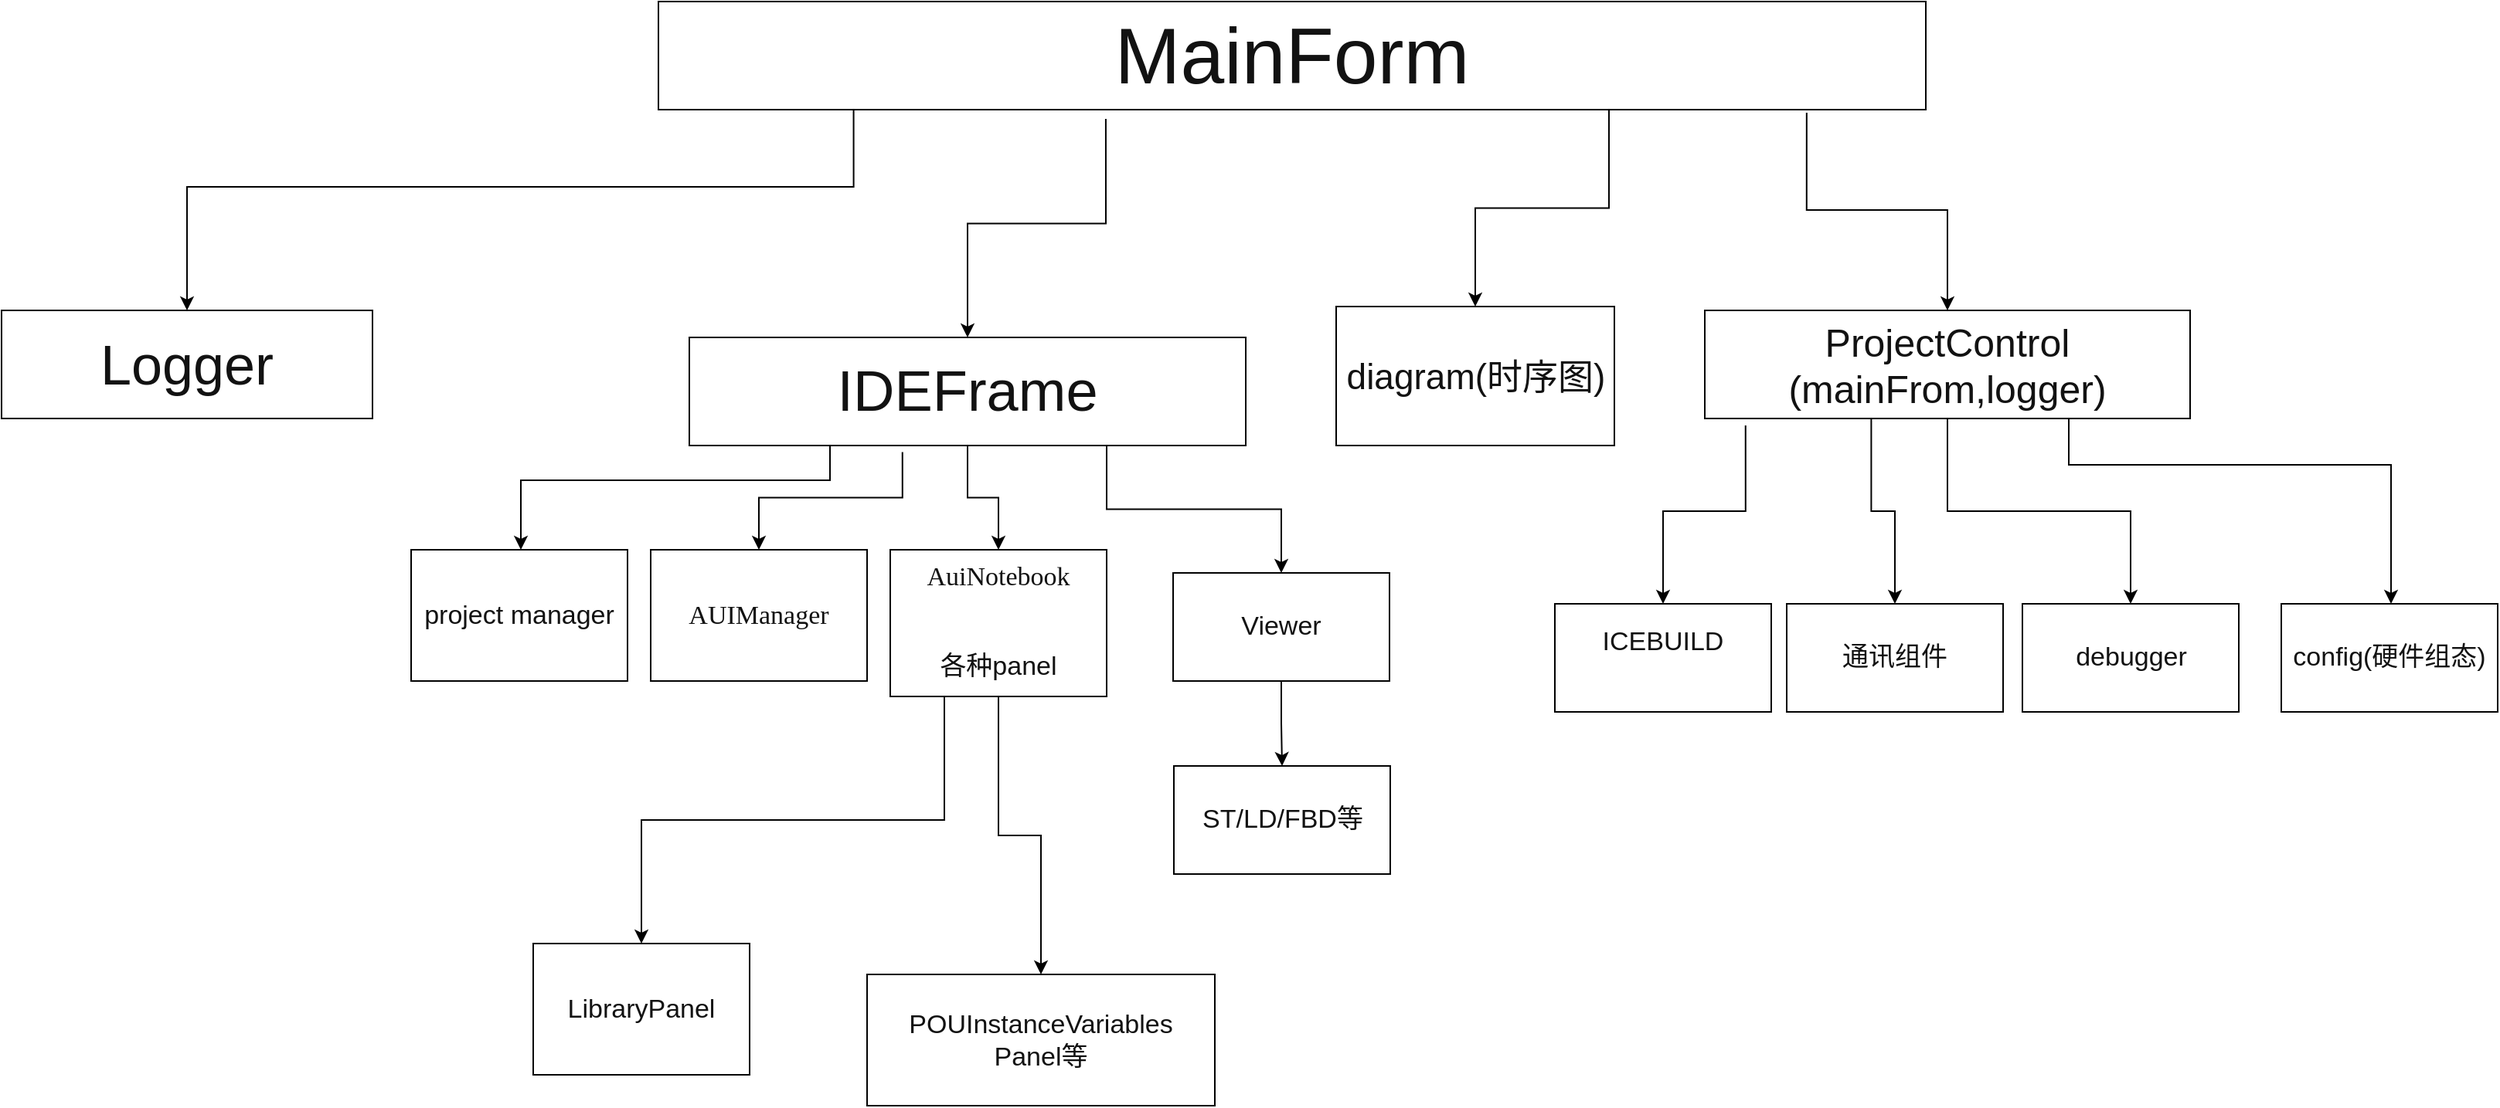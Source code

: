 <mxfile version="12.3.1" type="github" pages="1">
  <diagram id="YTI-wykyhFXnW_U7o8Pz" name="Page-1">
    <mxGraphModel dx="2747" dy="1070" grid="1" gridSize="10" guides="1" tooltips="1" connect="1" arrows="1" fold="1" page="1" pageScale="1" pageWidth="827" pageHeight="1169" math="0" shadow="0">
      <root>
        <mxCell id="0"/>
        <mxCell id="1" parent="0"/>
        <mxCell id="JWwVjYSpnplKkP4Ghm3m-4" value="" style="edgeStyle=orthogonalEdgeStyle;rounded=0;orthogonalLoop=1;jettySize=auto;html=1;fontColor=#121212;exitX=0.353;exitY=1.086;exitDx=0;exitDy=0;exitPerimeter=0;" edge="1" parent="1" source="JWwVjYSpnplKkP4Ghm3m-2" target="JWwVjYSpnplKkP4Ghm3m-3">
          <mxGeometry relative="1" as="geometry"/>
        </mxCell>
        <mxCell id="JWwVjYSpnplKkP4Ghm3m-29" value="" style="edgeStyle=orthogonalEdgeStyle;rounded=0;orthogonalLoop=1;jettySize=auto;html=1;fontColor=#121212;exitX=0.75;exitY=1;exitDx=0;exitDy=0;" edge="1" parent="1" source="JWwVjYSpnplKkP4Ghm3m-2" target="JWwVjYSpnplKkP4Ghm3m-28">
          <mxGeometry relative="1" as="geometry"/>
        </mxCell>
        <mxCell id="JWwVjYSpnplKkP4Ghm3m-2" value="&lt;font style=&quot;font-size: 51px&quot;&gt;MainForm&lt;/font&gt;" style="rounded=0;whiteSpace=wrap;html=1;strokeColor=#000000;fontColor=#121212;fontSize=17;" vertex="1" parent="1">
          <mxGeometry x="10" y="60" width="820" height="70" as="geometry"/>
        </mxCell>
        <mxCell id="JWwVjYSpnplKkP4Ghm3m-28" value="diagram(时序图)" style="rounded=0;whiteSpace=wrap;html=1;strokeColor=#000000;fontColor=#121212;fontSize=23;" vertex="1" parent="1">
          <mxGeometry x="448.5" y="257.5" width="180" height="90" as="geometry"/>
        </mxCell>
        <mxCell id="JWwVjYSpnplKkP4Ghm3m-6" value="" style="edgeStyle=orthogonalEdgeStyle;rounded=0;orthogonalLoop=1;jettySize=auto;html=1;fontColor=#121212;exitX=0.383;exitY=1.06;exitDx=0;exitDy=0;exitPerimeter=0;" edge="1" parent="1" source="JWwVjYSpnplKkP4Ghm3m-3" target="JWwVjYSpnplKkP4Ghm3m-5">
          <mxGeometry relative="1" as="geometry"/>
        </mxCell>
        <mxCell id="JWwVjYSpnplKkP4Ghm3m-8" value="" style="edgeStyle=orthogonalEdgeStyle;rounded=0;orthogonalLoop=1;jettySize=auto;html=1;fontColor=#121212;" edge="1" parent="1" source="JWwVjYSpnplKkP4Ghm3m-3" target="JWwVjYSpnplKkP4Ghm3m-7">
          <mxGeometry relative="1" as="geometry"/>
        </mxCell>
        <mxCell id="JWwVjYSpnplKkP4Ghm3m-12" value="" style="edgeStyle=orthogonalEdgeStyle;rounded=0;orthogonalLoop=1;jettySize=auto;html=1;fontColor=#121212;exitX=0.906;exitY=1.029;exitDx=0;exitDy=0;exitPerimeter=0;" edge="1" parent="1" source="JWwVjYSpnplKkP4Ghm3m-2" target="JWwVjYSpnplKkP4Ghm3m-11">
          <mxGeometry relative="1" as="geometry"/>
        </mxCell>
        <mxCell id="JWwVjYSpnplKkP4Ghm3m-14" value="" style="edgeStyle=orthogonalEdgeStyle;rounded=0;orthogonalLoop=1;jettySize=auto;html=1;fontColor=#121212;exitX=0.154;exitY=1.004;exitDx=0;exitDy=0;exitPerimeter=0;entryX=0.5;entryY=0;entryDx=0;entryDy=0;" edge="1" parent="1" source="JWwVjYSpnplKkP4Ghm3m-2" target="JWwVjYSpnplKkP4Ghm3m-13">
          <mxGeometry relative="1" as="geometry">
            <mxPoint x="100" y="200" as="sourcePoint"/>
            <Array as="points">
              <mxPoint x="137" y="180"/>
              <mxPoint x="-295" y="180"/>
            </Array>
          </mxGeometry>
        </mxCell>
        <mxCell id="JWwVjYSpnplKkP4Ghm3m-23" value="" style="edgeStyle=orthogonalEdgeStyle;rounded=0;orthogonalLoop=1;jettySize=auto;html=1;fontColor=#121212;exitX=0.75;exitY=1;exitDx=0;exitDy=0;" edge="1" parent="1" source="JWwVjYSpnplKkP4Ghm3m-3" target="JWwVjYSpnplKkP4Ghm3m-22">
          <mxGeometry relative="1" as="geometry"/>
        </mxCell>
        <mxCell id="JWwVjYSpnplKkP4Ghm3m-34" value="" style="edgeStyle=orthogonalEdgeStyle;rounded=0;orthogonalLoop=1;jettySize=auto;html=1;fontColor=#121212;exitX=0.25;exitY=1;exitDx=0;exitDy=0;" edge="1" parent="1" source="JWwVjYSpnplKkP4Ghm3m-3" target="JWwVjYSpnplKkP4Ghm3m-33">
          <mxGeometry relative="1" as="geometry">
            <mxPoint x="70" y="350" as="sourcePoint"/>
            <Array as="points">
              <mxPoint x="121" y="370"/>
              <mxPoint x="-79" y="370"/>
            </Array>
          </mxGeometry>
        </mxCell>
        <mxCell id="JWwVjYSpnplKkP4Ghm3m-3" value="&lt;div style=&quot;font-size: 37px;&quot;&gt;IDEFrame&lt;/div&gt;" style="rounded=0;whiteSpace=wrap;html=1;strokeColor=#000000;fontColor=#121212;fontSize=37;" vertex="1" parent="1">
          <mxGeometry x="30" y="277.5" width="360" height="70" as="geometry"/>
        </mxCell>
        <mxCell id="JWwVjYSpnplKkP4Ghm3m-33" value="project manager" style="rounded=0;whiteSpace=wrap;html=1;strokeColor=#000000;fontColor=#121212;fontSize=17;" vertex="1" parent="1">
          <mxGeometry x="-150" y="415" width="140" height="85" as="geometry"/>
        </mxCell>
        <mxCell id="JWwVjYSpnplKkP4Ghm3m-25" value="" style="edgeStyle=orthogonalEdgeStyle;rounded=0;orthogonalLoop=1;jettySize=auto;html=1;fontColor=#121212;" edge="1" parent="1" source="JWwVjYSpnplKkP4Ghm3m-22" target="JWwVjYSpnplKkP4Ghm3m-24">
          <mxGeometry relative="1" as="geometry"/>
        </mxCell>
        <mxCell id="JWwVjYSpnplKkP4Ghm3m-22" value="&lt;div style=&quot;font-size: 17px;&quot;&gt;Viewer&lt;/div&gt;" style="rounded=0;whiteSpace=wrap;html=1;strokeColor=#000000;fontColor=#121212;fontSize=17;" vertex="1" parent="1">
          <mxGeometry x="343" y="430" width="140" height="70" as="geometry"/>
        </mxCell>
        <mxCell id="JWwVjYSpnplKkP4Ghm3m-24" value="ST/LD/FBD等" style="rounded=0;whiteSpace=wrap;html=1;strokeColor=#000000;fontColor=#121212;fontSize=17;" vertex="1" parent="1">
          <mxGeometry x="343.5" y="555" width="140" height="70" as="geometry"/>
        </mxCell>
        <mxCell id="JWwVjYSpnplKkP4Ghm3m-13" value="&lt;div style=&quot;font-size: 36px;&quot;&gt;Logger&lt;/div&gt;" style="rounded=0;whiteSpace=wrap;html=1;strokeColor=#000000;fontColor=#121212;fontSize=36;" vertex="1" parent="1">
          <mxGeometry x="-415" y="260" width="240" height="70" as="geometry"/>
        </mxCell>
        <mxCell id="JWwVjYSpnplKkP4Ghm3m-16" value="" style="edgeStyle=orthogonalEdgeStyle;rounded=0;orthogonalLoop=1;jettySize=auto;html=1;fontColor=#121212;exitX=0.084;exitY=1.065;exitDx=0;exitDy=0;exitPerimeter=0;" edge="1" parent="1" source="JWwVjYSpnplKkP4Ghm3m-11" target="JWwVjYSpnplKkP4Ghm3m-15">
          <mxGeometry relative="1" as="geometry"/>
        </mxCell>
        <mxCell id="JWwVjYSpnplKkP4Ghm3m-18" value="" style="edgeStyle=orthogonalEdgeStyle;rounded=0;orthogonalLoop=1;jettySize=auto;html=1;fontColor=#121212;exitX=0.343;exitY=1.004;exitDx=0;exitDy=0;exitPerimeter=0;" edge="1" parent="1" source="JWwVjYSpnplKkP4Ghm3m-11" target="JWwVjYSpnplKkP4Ghm3m-17">
          <mxGeometry relative="1" as="geometry"/>
        </mxCell>
        <mxCell id="JWwVjYSpnplKkP4Ghm3m-20" value="" style="edgeStyle=orthogonalEdgeStyle;rounded=0;orthogonalLoop=1;jettySize=auto;html=1;fontColor=#121212;exitX=0.75;exitY=1;exitDx=0;exitDy=0;" edge="1" parent="1" source="JWwVjYSpnplKkP4Ghm3m-11" target="JWwVjYSpnplKkP4Ghm3m-19">
          <mxGeometry relative="1" as="geometry">
            <mxPoint x="1000" y="360" as="sourcePoint"/>
            <Array as="points">
              <mxPoint x="922" y="360"/>
              <mxPoint x="1131" y="360"/>
            </Array>
          </mxGeometry>
        </mxCell>
        <mxCell id="JWwVjYSpnplKkP4Ghm3m-32" value="" style="edgeStyle=orthogonalEdgeStyle;rounded=0;orthogonalLoop=1;jettySize=auto;html=1;fontColor=#121212;exitX=0.5;exitY=1;exitDx=0;exitDy=0;" edge="1" parent="1" source="JWwVjYSpnplKkP4Ghm3m-11" target="JWwVjYSpnplKkP4Ghm3m-31">
          <mxGeometry relative="1" as="geometry"/>
        </mxCell>
        <mxCell id="JWwVjYSpnplKkP4Ghm3m-11" value="&lt;div style=&quot;font-size: 25px;&quot;&gt;ProjectControl&lt;/div&gt;&lt;div style=&quot;font-size: 25px;&quot;&gt;(mainFrom,logger)&lt;/div&gt;" style="rounded=0;whiteSpace=wrap;html=1;strokeColor=#000000;fontColor=#121212;fontSize=25;" vertex="1" parent="1">
          <mxGeometry x="687" y="260" width="314" height="70" as="geometry"/>
        </mxCell>
        <mxCell id="JWwVjYSpnplKkP4Ghm3m-31" value="debugger" style="rounded=0;whiteSpace=wrap;html=1;strokeColor=#000000;fontColor=#121212;fontSize=17;" vertex="1" parent="1">
          <mxGeometry x="892.5" y="450" width="140" height="70" as="geometry"/>
        </mxCell>
        <mxCell id="JWwVjYSpnplKkP4Ghm3m-19" value="config(硬件组态)" style="rounded=0;whiteSpace=wrap;html=1;strokeColor=#000000;fontColor=#121212;fontSize=17;" vertex="1" parent="1">
          <mxGeometry x="1060" y="450" width="140" height="70" as="geometry"/>
        </mxCell>
        <mxCell id="JWwVjYSpnplKkP4Ghm3m-17" value="通讯组件" style="rounded=0;whiteSpace=wrap;html=1;strokeColor=#000000;fontColor=#121212;fontSize=17;" vertex="1" parent="1">
          <mxGeometry x="740" y="450" width="140" height="70" as="geometry"/>
        </mxCell>
        <mxCell id="JWwVjYSpnplKkP4Ghm3m-15" value="&lt;div style=&quot;font-size: 17px;&quot;&gt;ICEBUILD&lt;/div&gt;&lt;div style=&quot;font-size: 17px;&quot;&gt;&lt;br style=&quot;font-size: 17px;&quot;&gt;&lt;/div&gt;" style="rounded=0;whiteSpace=wrap;html=1;strokeColor=#000000;fontColor=#121212;fontSize=17;" vertex="1" parent="1">
          <mxGeometry x="590" y="450" width="140" height="70" as="geometry"/>
        </mxCell>
        <mxCell id="JWwVjYSpnplKkP4Ghm3m-50" style="edgeStyle=orthogonalEdgeStyle;rounded=0;orthogonalLoop=1;jettySize=auto;html=1;exitX=0.25;exitY=1;exitDx=0;exitDy=0;entryX=0.5;entryY=0;entryDx=0;entryDy=0;fontSize=23;fontColor=#121212;" edge="1" parent="1" source="JWwVjYSpnplKkP4Ghm3m-7" target="JWwVjYSpnplKkP4Ghm3m-48">
          <mxGeometry relative="1" as="geometry"/>
        </mxCell>
        <mxCell id="JWwVjYSpnplKkP4Ghm3m-51" style="edgeStyle=orthogonalEdgeStyle;rounded=0;orthogonalLoop=1;jettySize=auto;html=1;exitX=0.5;exitY=1;exitDx=0;exitDy=0;fontSize=23;fontColor=#121212;entryX=0.5;entryY=0;entryDx=0;entryDy=0;" edge="1" parent="1" source="JWwVjYSpnplKkP4Ghm3m-7" target="JWwVjYSpnplKkP4Ghm3m-52">
          <mxGeometry relative="1" as="geometry">
            <mxPoint x="220" y="660" as="targetPoint"/>
          </mxGeometry>
        </mxCell>
        <mxCell id="JWwVjYSpnplKkP4Ghm3m-7" value="&lt;pre style=&quot;font-family: &amp;quot;宋体&amp;quot;; font-size: 17px;&quot;&gt;&lt;span style=&quot;background-color: rgb(255, 255, 255); font-size: 17px;&quot;&gt;&lt;font style=&quot;font-size: 17px;&quot; color=&quot;#121212&quot;&gt;AuiNotebook&lt;/font&gt;&lt;/span&gt;&lt;/pre&gt;&lt;div style=&quot;font-size: 17px;&quot;&gt;&lt;br style=&quot;font-size: 17px;&quot;&gt;&lt;/div&gt;&lt;div style=&quot;font-size: 17px;&quot;&gt;各种panel&lt;/div&gt;&lt;div style=&quot;font-size: 17px;&quot;&gt;&lt;br style=&quot;font-size: 17px;&quot;&gt;&lt;/div&gt;" style="rounded=0;whiteSpace=wrap;html=1;strokeColor=#000000;fontColor=#121212;fontSize=17;" vertex="1" parent="1">
          <mxGeometry x="160" y="415" width="140" height="95" as="geometry"/>
        </mxCell>
        <mxCell id="JWwVjYSpnplKkP4Ghm3m-5" value="&lt;pre style=&quot;font-family: &amp;quot;宋体&amp;quot;; font-size: 17px;&quot;&gt;&lt;span style=&quot;background-color: rgb(255, 255, 255); font-size: 17px;&quot;&gt;&lt;font style=&quot;font-size: 17px;&quot; color=&quot;#121212&quot;&gt;AUIManager&lt;/font&gt;&lt;/span&gt;&lt;/pre&gt;" style="rounded=0;whiteSpace=wrap;html=1;strokeColor=#000000;fontColor=#121212;fontSize=17;" vertex="1" parent="1">
          <mxGeometry x="5" y="415" width="140" height="85" as="geometry"/>
        </mxCell>
        <mxCell id="JWwVjYSpnplKkP4Ghm3m-48" value="LibraryPanel" style="rounded=0;whiteSpace=wrap;html=1;strokeColor=#000000;fontColor=#121212;fontSize=17;" vertex="1" parent="1">
          <mxGeometry x="-71" y="670" width="140" height="85" as="geometry"/>
        </mxCell>
        <mxCell id="JWwVjYSpnplKkP4Ghm3m-52" value="&lt;div&gt;POUInstanceVariables&lt;/div&gt;&lt;div&gt;Panel等&lt;/div&gt;" style="rounded=0;whiteSpace=wrap;html=1;strokeColor=#000000;fontColor=#121212;fontSize=17;" vertex="1" parent="1">
          <mxGeometry x="145" y="690" width="225" height="85" as="geometry"/>
        </mxCell>
      </root>
    </mxGraphModel>
  </diagram>
</mxfile>
